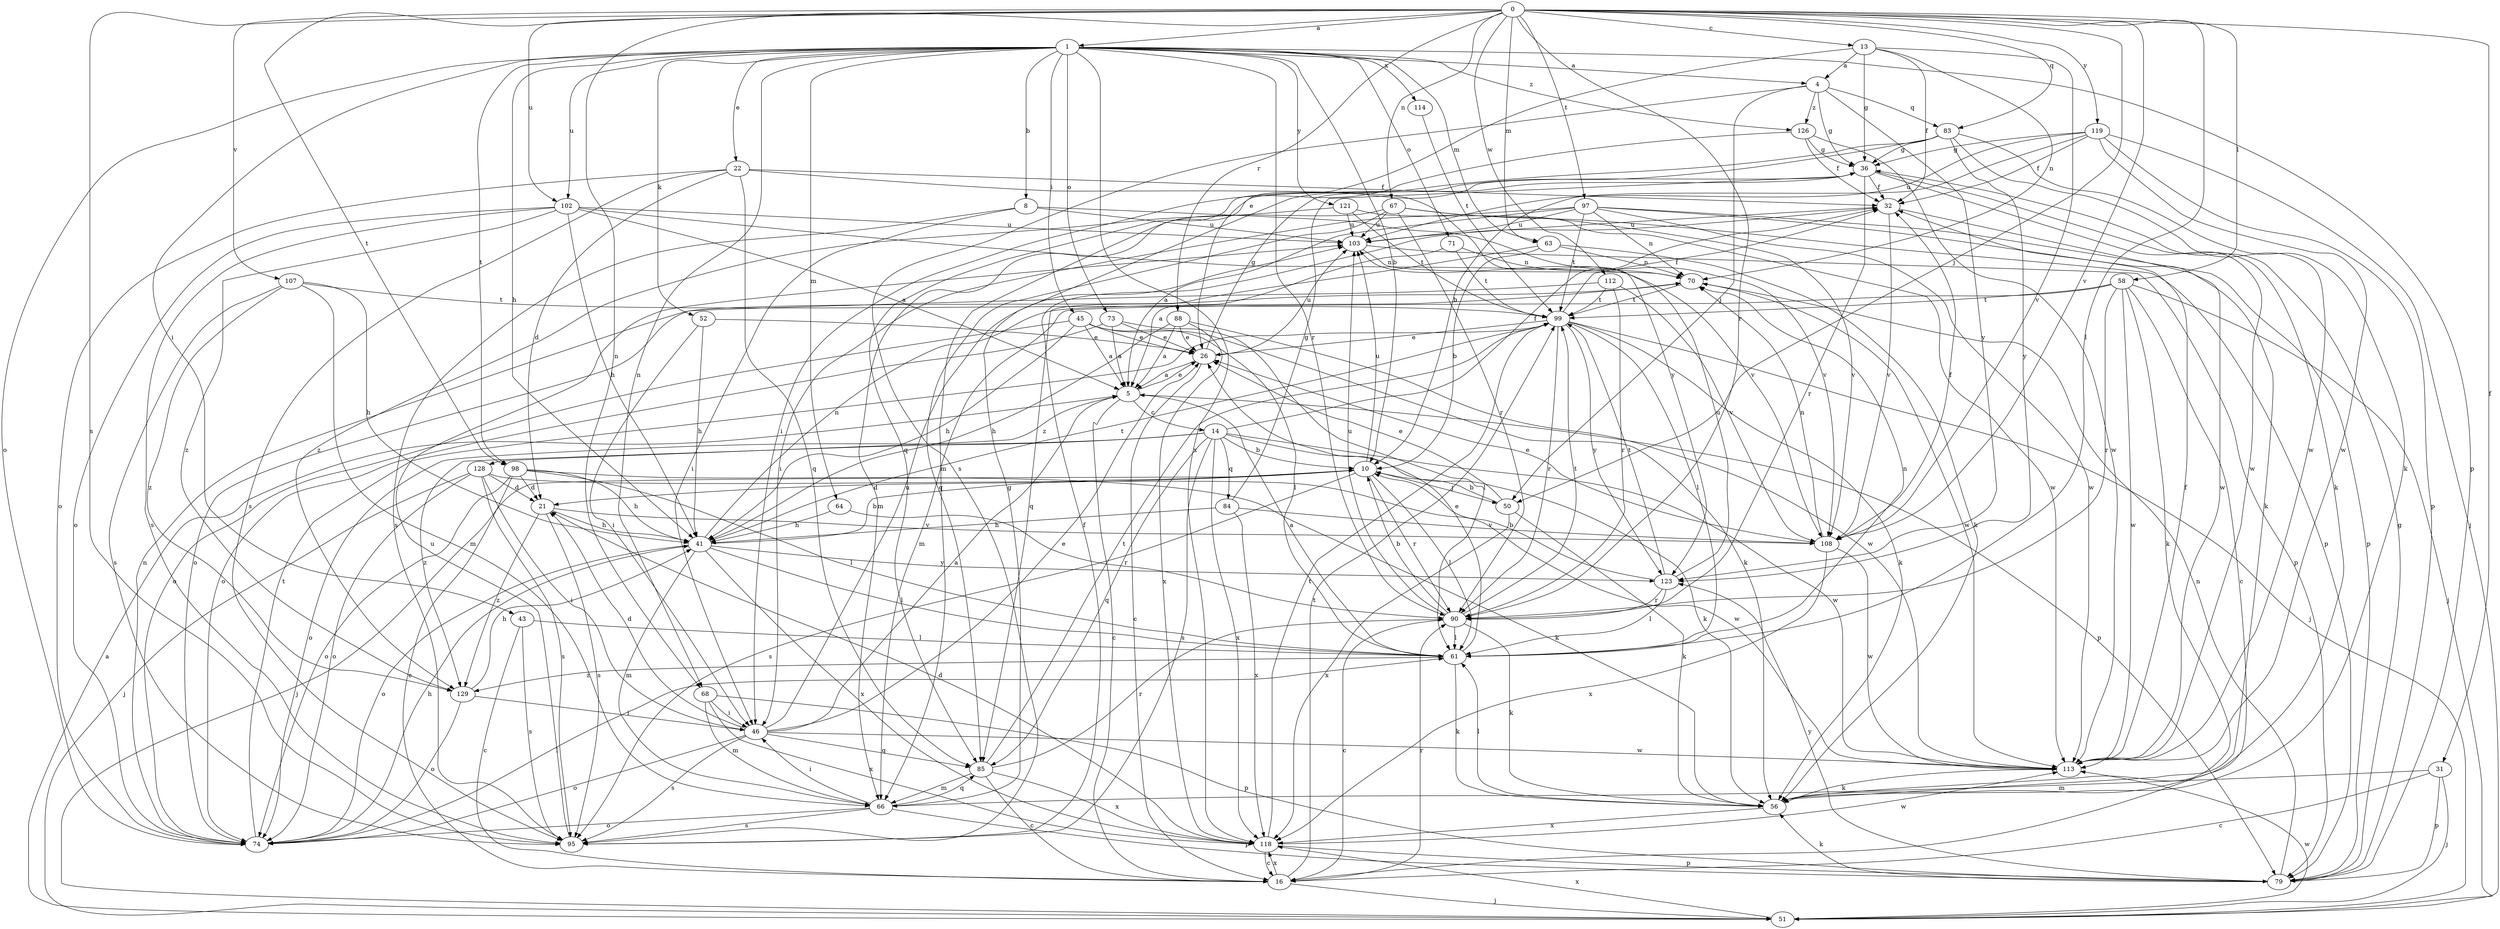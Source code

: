 strict digraph  {
0;
1;
4;
5;
8;
10;
13;
14;
16;
21;
22;
26;
31;
32;
36;
41;
43;
45;
46;
50;
51;
52;
56;
58;
61;
63;
64;
66;
67;
68;
70;
71;
73;
74;
79;
83;
84;
85;
88;
90;
95;
97;
98;
99;
102;
103;
107;
108;
112;
113;
114;
118;
119;
121;
123;
126;
128;
129;
0 -> 1  [label=a];
0 -> 13  [label=c];
0 -> 31  [label=f];
0 -> 50  [label=j];
0 -> 58  [label=l];
0 -> 61  [label=l];
0 -> 63  [label=m];
0 -> 67  [label=n];
0 -> 68  [label=n];
0 -> 83  [label=q];
0 -> 88  [label=r];
0 -> 90  [label=r];
0 -> 95  [label=s];
0 -> 97  [label=t];
0 -> 98  [label=t];
0 -> 102  [label=u];
0 -> 107  [label=v];
0 -> 108  [label=v];
0 -> 112  [label=w];
0 -> 119  [label=y];
1 -> 4  [label=a];
1 -> 8  [label=b];
1 -> 10  [label=b];
1 -> 22  [label=e];
1 -> 41  [label=h];
1 -> 43  [label=i];
1 -> 45  [label=i];
1 -> 52  [label=k];
1 -> 63  [label=m];
1 -> 64  [label=m];
1 -> 68  [label=n];
1 -> 71  [label=o];
1 -> 73  [label=o];
1 -> 74  [label=o];
1 -> 79  [label=p];
1 -> 90  [label=r];
1 -> 98  [label=t];
1 -> 102  [label=u];
1 -> 114  [label=x];
1 -> 118  [label=x];
1 -> 121  [label=y];
1 -> 126  [label=z];
4 -> 36  [label=g];
4 -> 50  [label=j];
4 -> 83  [label=q];
4 -> 95  [label=s];
4 -> 123  [label=y];
4 -> 126  [label=z];
5 -> 14  [label=c];
5 -> 16  [label=c];
5 -> 26  [label=e];
5 -> 79  [label=p];
5 -> 128  [label=z];
8 -> 46  [label=i];
8 -> 95  [label=s];
8 -> 103  [label=u];
8 -> 108  [label=v];
10 -> 21  [label=d];
10 -> 50  [label=j];
10 -> 51  [label=j];
10 -> 61  [label=l];
10 -> 90  [label=r];
10 -> 95  [label=s];
10 -> 103  [label=u];
13 -> 4  [label=a];
13 -> 26  [label=e];
13 -> 32  [label=f];
13 -> 36  [label=g];
13 -> 70  [label=n];
13 -> 108  [label=v];
14 -> 10  [label=b];
14 -> 32  [label=f];
14 -> 56  [label=k];
14 -> 74  [label=o];
14 -> 84  [label=q];
14 -> 85  [label=q];
14 -> 95  [label=s];
14 -> 113  [label=w];
14 -> 118  [label=x];
14 -> 129  [label=z];
16 -> 51  [label=j];
16 -> 90  [label=r];
16 -> 99  [label=t];
16 -> 118  [label=x];
21 -> 41  [label=h];
21 -> 95  [label=s];
21 -> 108  [label=v];
21 -> 129  [label=z];
22 -> 21  [label=d];
22 -> 32  [label=f];
22 -> 74  [label=o];
22 -> 85  [label=q];
22 -> 95  [label=s];
22 -> 123  [label=y];
26 -> 5  [label=a];
26 -> 16  [label=c];
26 -> 36  [label=g];
26 -> 103  [label=u];
31 -> 16  [label=c];
31 -> 51  [label=j];
31 -> 66  [label=m];
31 -> 79  [label=p];
32 -> 103  [label=u];
32 -> 108  [label=v];
32 -> 113  [label=w];
36 -> 32  [label=f];
36 -> 56  [label=k];
36 -> 90  [label=r];
36 -> 113  [label=w];
41 -> 10  [label=b];
41 -> 61  [label=l];
41 -> 66  [label=m];
41 -> 70  [label=n];
41 -> 74  [label=o];
41 -> 99  [label=t];
41 -> 118  [label=x];
41 -> 123  [label=y];
43 -> 16  [label=c];
43 -> 61  [label=l];
43 -> 95  [label=s];
45 -> 5  [label=a];
45 -> 26  [label=e];
45 -> 41  [label=h];
45 -> 56  [label=k];
45 -> 61  [label=l];
45 -> 74  [label=o];
46 -> 5  [label=a];
46 -> 21  [label=d];
46 -> 26  [label=e];
46 -> 74  [label=o];
46 -> 85  [label=q];
46 -> 95  [label=s];
46 -> 103  [label=u];
46 -> 113  [label=w];
50 -> 10  [label=b];
50 -> 26  [label=e];
50 -> 56  [label=k];
50 -> 118  [label=x];
51 -> 5  [label=a];
51 -> 113  [label=w];
51 -> 118  [label=x];
52 -> 26  [label=e];
52 -> 41  [label=h];
52 -> 46  [label=i];
56 -> 61  [label=l];
56 -> 118  [label=x];
58 -> 16  [label=c];
58 -> 51  [label=j];
58 -> 56  [label=k];
58 -> 66  [label=m];
58 -> 90  [label=r];
58 -> 99  [label=t];
58 -> 113  [label=w];
61 -> 5  [label=a];
61 -> 26  [label=e];
61 -> 56  [label=k];
61 -> 70  [label=n];
61 -> 129  [label=z];
63 -> 10  [label=b];
63 -> 56  [label=k];
63 -> 70  [label=n];
63 -> 85  [label=q];
64 -> 41  [label=h];
64 -> 90  [label=r];
66 -> 36  [label=g];
66 -> 46  [label=i];
66 -> 74  [label=o];
66 -> 79  [label=p];
66 -> 85  [label=q];
66 -> 95  [label=s];
67 -> 66  [label=m];
67 -> 79  [label=p];
67 -> 85  [label=q];
67 -> 90  [label=r];
67 -> 103  [label=u];
67 -> 108  [label=v];
68 -> 46  [label=i];
68 -> 66  [label=m];
68 -> 79  [label=p];
68 -> 118  [label=x];
70 -> 99  [label=t];
70 -> 113  [label=w];
71 -> 5  [label=a];
71 -> 70  [label=n];
71 -> 99  [label=t];
73 -> 5  [label=a];
73 -> 26  [label=e];
73 -> 61  [label=l];
73 -> 74  [label=o];
74 -> 41  [label=h];
74 -> 61  [label=l];
74 -> 70  [label=n];
74 -> 99  [label=t];
79 -> 36  [label=g];
79 -> 56  [label=k];
79 -> 70  [label=n];
79 -> 123  [label=y];
83 -> 36  [label=g];
83 -> 56  [label=k];
83 -> 66  [label=m];
83 -> 85  [label=q];
83 -> 113  [label=w];
83 -> 123  [label=y];
84 -> 36  [label=g];
84 -> 41  [label=h];
84 -> 108  [label=v];
84 -> 118  [label=x];
85 -> 16  [label=c];
85 -> 66  [label=m];
85 -> 90  [label=r];
85 -> 99  [label=t];
85 -> 118  [label=x];
88 -> 5  [label=a];
88 -> 26  [label=e];
88 -> 41  [label=h];
88 -> 113  [label=w];
88 -> 118  [label=x];
90 -> 10  [label=b];
90 -> 16  [label=c];
90 -> 56  [label=k];
90 -> 61  [label=l];
90 -> 99  [label=t];
90 -> 103  [label=u];
95 -> 32  [label=f];
95 -> 103  [label=u];
97 -> 5  [label=a];
97 -> 46  [label=i];
97 -> 56  [label=k];
97 -> 70  [label=n];
97 -> 79  [label=p];
97 -> 99  [label=t];
97 -> 103  [label=u];
97 -> 113  [label=w];
98 -> 16  [label=c];
98 -> 21  [label=d];
98 -> 41  [label=h];
98 -> 56  [label=k];
98 -> 61  [label=l];
98 -> 74  [label=o];
99 -> 26  [label=e];
99 -> 32  [label=f];
99 -> 51  [label=j];
99 -> 56  [label=k];
99 -> 61  [label=l];
99 -> 90  [label=r];
99 -> 123  [label=y];
102 -> 5  [label=a];
102 -> 41  [label=h];
102 -> 74  [label=o];
102 -> 95  [label=s];
102 -> 103  [label=u];
102 -> 108  [label=v];
102 -> 129  [label=z];
103 -> 70  [label=n];
103 -> 79  [label=p];
107 -> 41  [label=h];
107 -> 66  [label=m];
107 -> 95  [label=s];
107 -> 99  [label=t];
107 -> 129  [label=z];
108 -> 26  [label=e];
108 -> 32  [label=f];
108 -> 70  [label=n];
108 -> 113  [label=w];
108 -> 118  [label=x];
112 -> 74  [label=o];
112 -> 90  [label=r];
112 -> 99  [label=t];
112 -> 108  [label=v];
113 -> 32  [label=f];
113 -> 56  [label=k];
114 -> 99  [label=t];
118 -> 16  [label=c];
118 -> 21  [label=d];
118 -> 79  [label=p];
118 -> 99  [label=t];
118 -> 113  [label=w];
119 -> 10  [label=b];
119 -> 32  [label=f];
119 -> 36  [label=g];
119 -> 51  [label=j];
119 -> 79  [label=p];
119 -> 103  [label=u];
119 -> 113  [label=w];
121 -> 99  [label=t];
121 -> 103  [label=u];
121 -> 113  [label=w];
121 -> 129  [label=z];
123 -> 10  [label=b];
123 -> 61  [label=l];
123 -> 90  [label=r];
123 -> 99  [label=t];
123 -> 103  [label=u];
126 -> 32  [label=f];
126 -> 36  [label=g];
126 -> 46  [label=i];
126 -> 113  [label=w];
128 -> 21  [label=d];
128 -> 46  [label=i];
128 -> 51  [label=j];
128 -> 74  [label=o];
128 -> 95  [label=s];
128 -> 113  [label=w];
129 -> 41  [label=h];
129 -> 46  [label=i];
129 -> 74  [label=o];
}
